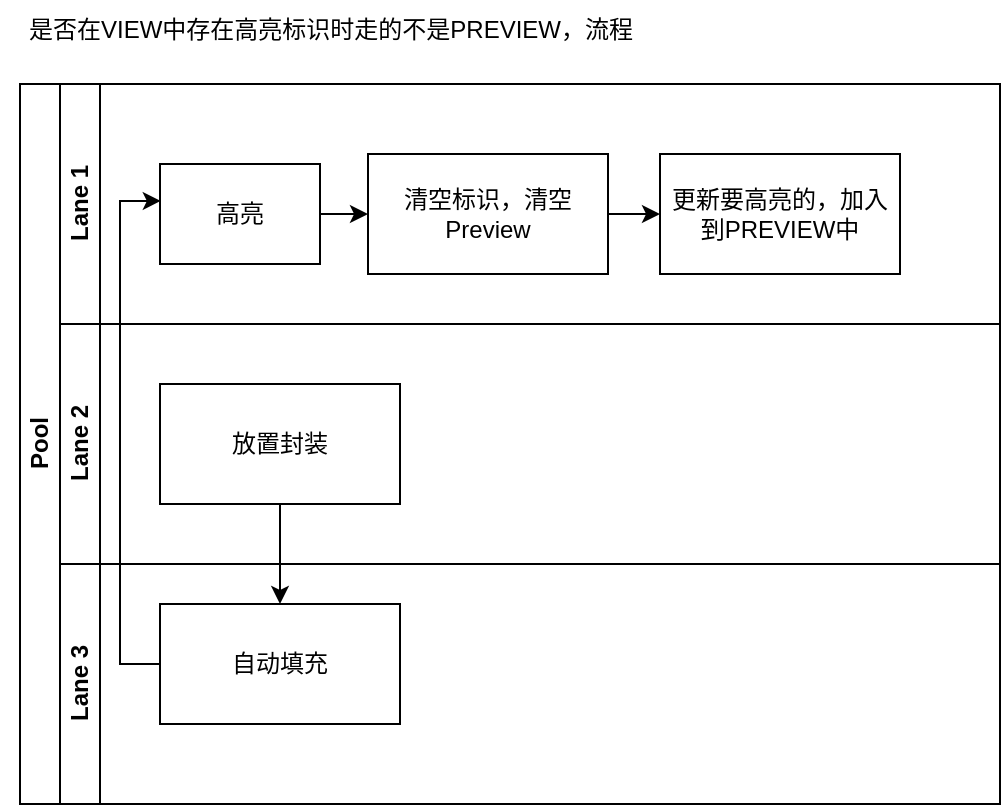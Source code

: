 <mxfile version="22.1.21" type="github">
  <diagram id="prtHgNgQTEPvFCAcTncT" name="Page-1">
    <mxGraphModel dx="929" dy="449" grid="1" gridSize="10" guides="1" tooltips="1" connect="1" arrows="1" fold="1" page="1" pageScale="1" pageWidth="827" pageHeight="1169" math="0" shadow="0">
      <root>
        <mxCell id="0" />
        <mxCell id="1" parent="0" />
        <mxCell id="dNxyNK7c78bLwvsdeMH5-19" value="Pool" style="swimlane;html=1;childLayout=stackLayout;resizeParent=1;resizeParentMax=0;horizontal=0;startSize=20;horizontalStack=0;" parent="1" vertex="1">
          <mxGeometry x="80" y="120" width="490" height="360" as="geometry" />
        </mxCell>
        <mxCell id="dNxyNK7c78bLwvsdeMH5-20" value="Lane 1" style="swimlane;html=1;startSize=20;horizontal=0;" parent="dNxyNK7c78bLwvsdeMH5-19" vertex="1">
          <mxGeometry x="20" width="470" height="120" as="geometry" />
        </mxCell>
        <mxCell id="hHyRbieHzVPzRxpKnxZc-5" style="edgeStyle=orthogonalEdgeStyle;rounded=0;orthogonalLoop=1;jettySize=auto;html=1;exitX=1;exitY=0.5;exitDx=0;exitDy=0;" edge="1" parent="dNxyNK7c78bLwvsdeMH5-20" source="hHyRbieHzVPzRxpKnxZc-2" target="hHyRbieHzVPzRxpKnxZc-3">
          <mxGeometry relative="1" as="geometry" />
        </mxCell>
        <mxCell id="hHyRbieHzVPzRxpKnxZc-2" value="高亮" style="rounded=0;whiteSpace=wrap;html=1;" vertex="1" parent="dNxyNK7c78bLwvsdeMH5-20">
          <mxGeometry x="50" y="40" width="80" height="50" as="geometry" />
        </mxCell>
        <mxCell id="hHyRbieHzVPzRxpKnxZc-6" style="edgeStyle=orthogonalEdgeStyle;rounded=0;orthogonalLoop=1;jettySize=auto;html=1;exitX=1;exitY=0.5;exitDx=0;exitDy=0;" edge="1" parent="dNxyNK7c78bLwvsdeMH5-20" source="hHyRbieHzVPzRxpKnxZc-3" target="hHyRbieHzVPzRxpKnxZc-4">
          <mxGeometry relative="1" as="geometry" />
        </mxCell>
        <mxCell id="hHyRbieHzVPzRxpKnxZc-3" value="清空标识，清空Preview" style="rounded=0;whiteSpace=wrap;html=1;" vertex="1" parent="dNxyNK7c78bLwvsdeMH5-20">
          <mxGeometry x="154" y="35" width="120" height="60" as="geometry" />
        </mxCell>
        <mxCell id="hHyRbieHzVPzRxpKnxZc-4" value="更新要高亮的，加入到PREVIEW中" style="rounded=0;whiteSpace=wrap;html=1;" vertex="1" parent="dNxyNK7c78bLwvsdeMH5-20">
          <mxGeometry x="300" y="35" width="120" height="60" as="geometry" />
        </mxCell>
        <mxCell id="dNxyNK7c78bLwvsdeMH5-21" value="Lane 2" style="swimlane;html=1;startSize=20;horizontal=0;" parent="dNxyNK7c78bLwvsdeMH5-19" vertex="1">
          <mxGeometry x="20" y="120" width="470" height="120" as="geometry" />
        </mxCell>
        <mxCell id="hHyRbieHzVPzRxpKnxZc-7" value="放置封装" style="rounded=0;whiteSpace=wrap;html=1;" vertex="1" parent="dNxyNK7c78bLwvsdeMH5-21">
          <mxGeometry x="50" y="30" width="120" height="60" as="geometry" />
        </mxCell>
        <mxCell id="dNxyNK7c78bLwvsdeMH5-22" value="Lane 3" style="swimlane;html=1;startSize=20;horizontal=0;" parent="dNxyNK7c78bLwvsdeMH5-19" vertex="1">
          <mxGeometry x="20" y="240" width="470" height="120" as="geometry" />
        </mxCell>
        <mxCell id="hHyRbieHzVPzRxpKnxZc-8" value="自动填充" style="rounded=0;whiteSpace=wrap;html=1;" vertex="1" parent="dNxyNK7c78bLwvsdeMH5-22">
          <mxGeometry x="50" y="20" width="120" height="60" as="geometry" />
        </mxCell>
        <mxCell id="hHyRbieHzVPzRxpKnxZc-9" style="edgeStyle=orthogonalEdgeStyle;rounded=0;orthogonalLoop=1;jettySize=auto;html=1;exitX=0.5;exitY=1;exitDx=0;exitDy=0;entryX=0.5;entryY=0;entryDx=0;entryDy=0;" edge="1" parent="dNxyNK7c78bLwvsdeMH5-19" source="hHyRbieHzVPzRxpKnxZc-7" target="hHyRbieHzVPzRxpKnxZc-8">
          <mxGeometry relative="1" as="geometry" />
        </mxCell>
        <mxCell id="hHyRbieHzVPzRxpKnxZc-10" style="edgeStyle=orthogonalEdgeStyle;rounded=0;orthogonalLoop=1;jettySize=auto;html=1;exitX=0;exitY=0.5;exitDx=0;exitDy=0;entryX=0.005;entryY=0.369;entryDx=0;entryDy=0;entryPerimeter=0;" edge="1" parent="dNxyNK7c78bLwvsdeMH5-19" source="hHyRbieHzVPzRxpKnxZc-8" target="hHyRbieHzVPzRxpKnxZc-2">
          <mxGeometry relative="1" as="geometry" />
        </mxCell>
        <mxCell id="hHyRbieHzVPzRxpKnxZc-12" value="是否在VIEW中存在高亮标识时走的不是PREVIEW，流程" style="text;html=1;align=center;verticalAlign=middle;resizable=0;points=[];autosize=1;strokeColor=none;fillColor=none;" vertex="1" parent="1">
          <mxGeometry x="70" y="78" width="330" height="30" as="geometry" />
        </mxCell>
      </root>
    </mxGraphModel>
  </diagram>
</mxfile>

